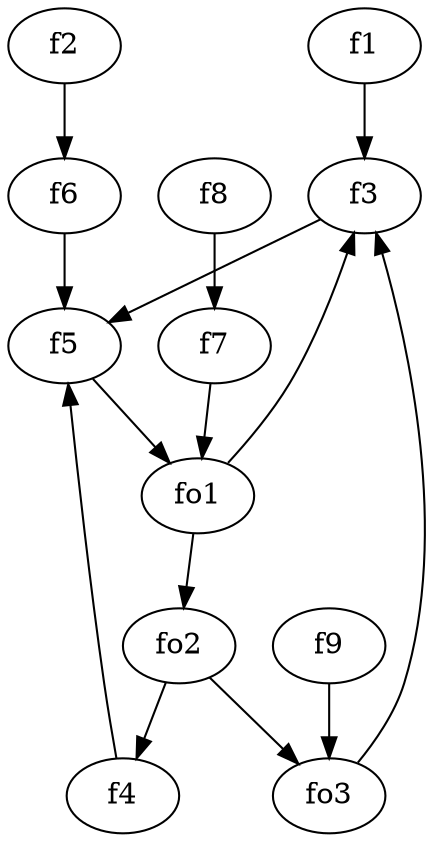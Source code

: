 strict digraph  {
f1;
f2;
f3;
f4;
f5;
f6;
f7;
f8;
f9;
fo1;
fo2;
fo3;
f1 -> f3  [weight=2];
f2 -> f6  [weight=2];
f3 -> f5  [weight=2];
f4 -> f5  [weight=2];
f5 -> fo1  [weight=2];
f6 -> f5  [weight=2];
f7 -> fo1  [weight=2];
f8 -> f7  [weight=2];
f9 -> fo3  [weight=2];
fo1 -> fo2  [weight=2];
fo1 -> f3  [weight=2];
fo2 -> fo3  [weight=2];
fo2 -> f4  [weight=2];
fo3 -> f3  [weight=2];
}
